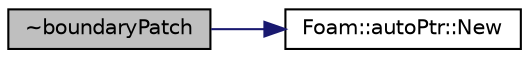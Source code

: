 digraph "~boundaryPatch"
{
  bgcolor="transparent";
  edge [fontname="Helvetica",fontsize="10",labelfontname="Helvetica",labelfontsize="10"];
  node [fontname="Helvetica",fontsize="10",shape=record];
  rankdir="LR";
  Node1 [label="~boundaryPatch",height=0.2,width=0.4,color="black", fillcolor="grey75", style="filled" fontcolor="black"];
  Node1 -> Node2 [color="midnightblue",fontsize="10",style="solid",fontname="Helvetica"];
  Node2 [label="Foam::autoPtr::New",height=0.2,width=0.4,color="black",URL="$classFoam_1_1autoPtr.html#ad82ede358a78a76455a1dd14dd55d843",tooltip="Construct autoPtr of T with forwarding arguments. "];
}
